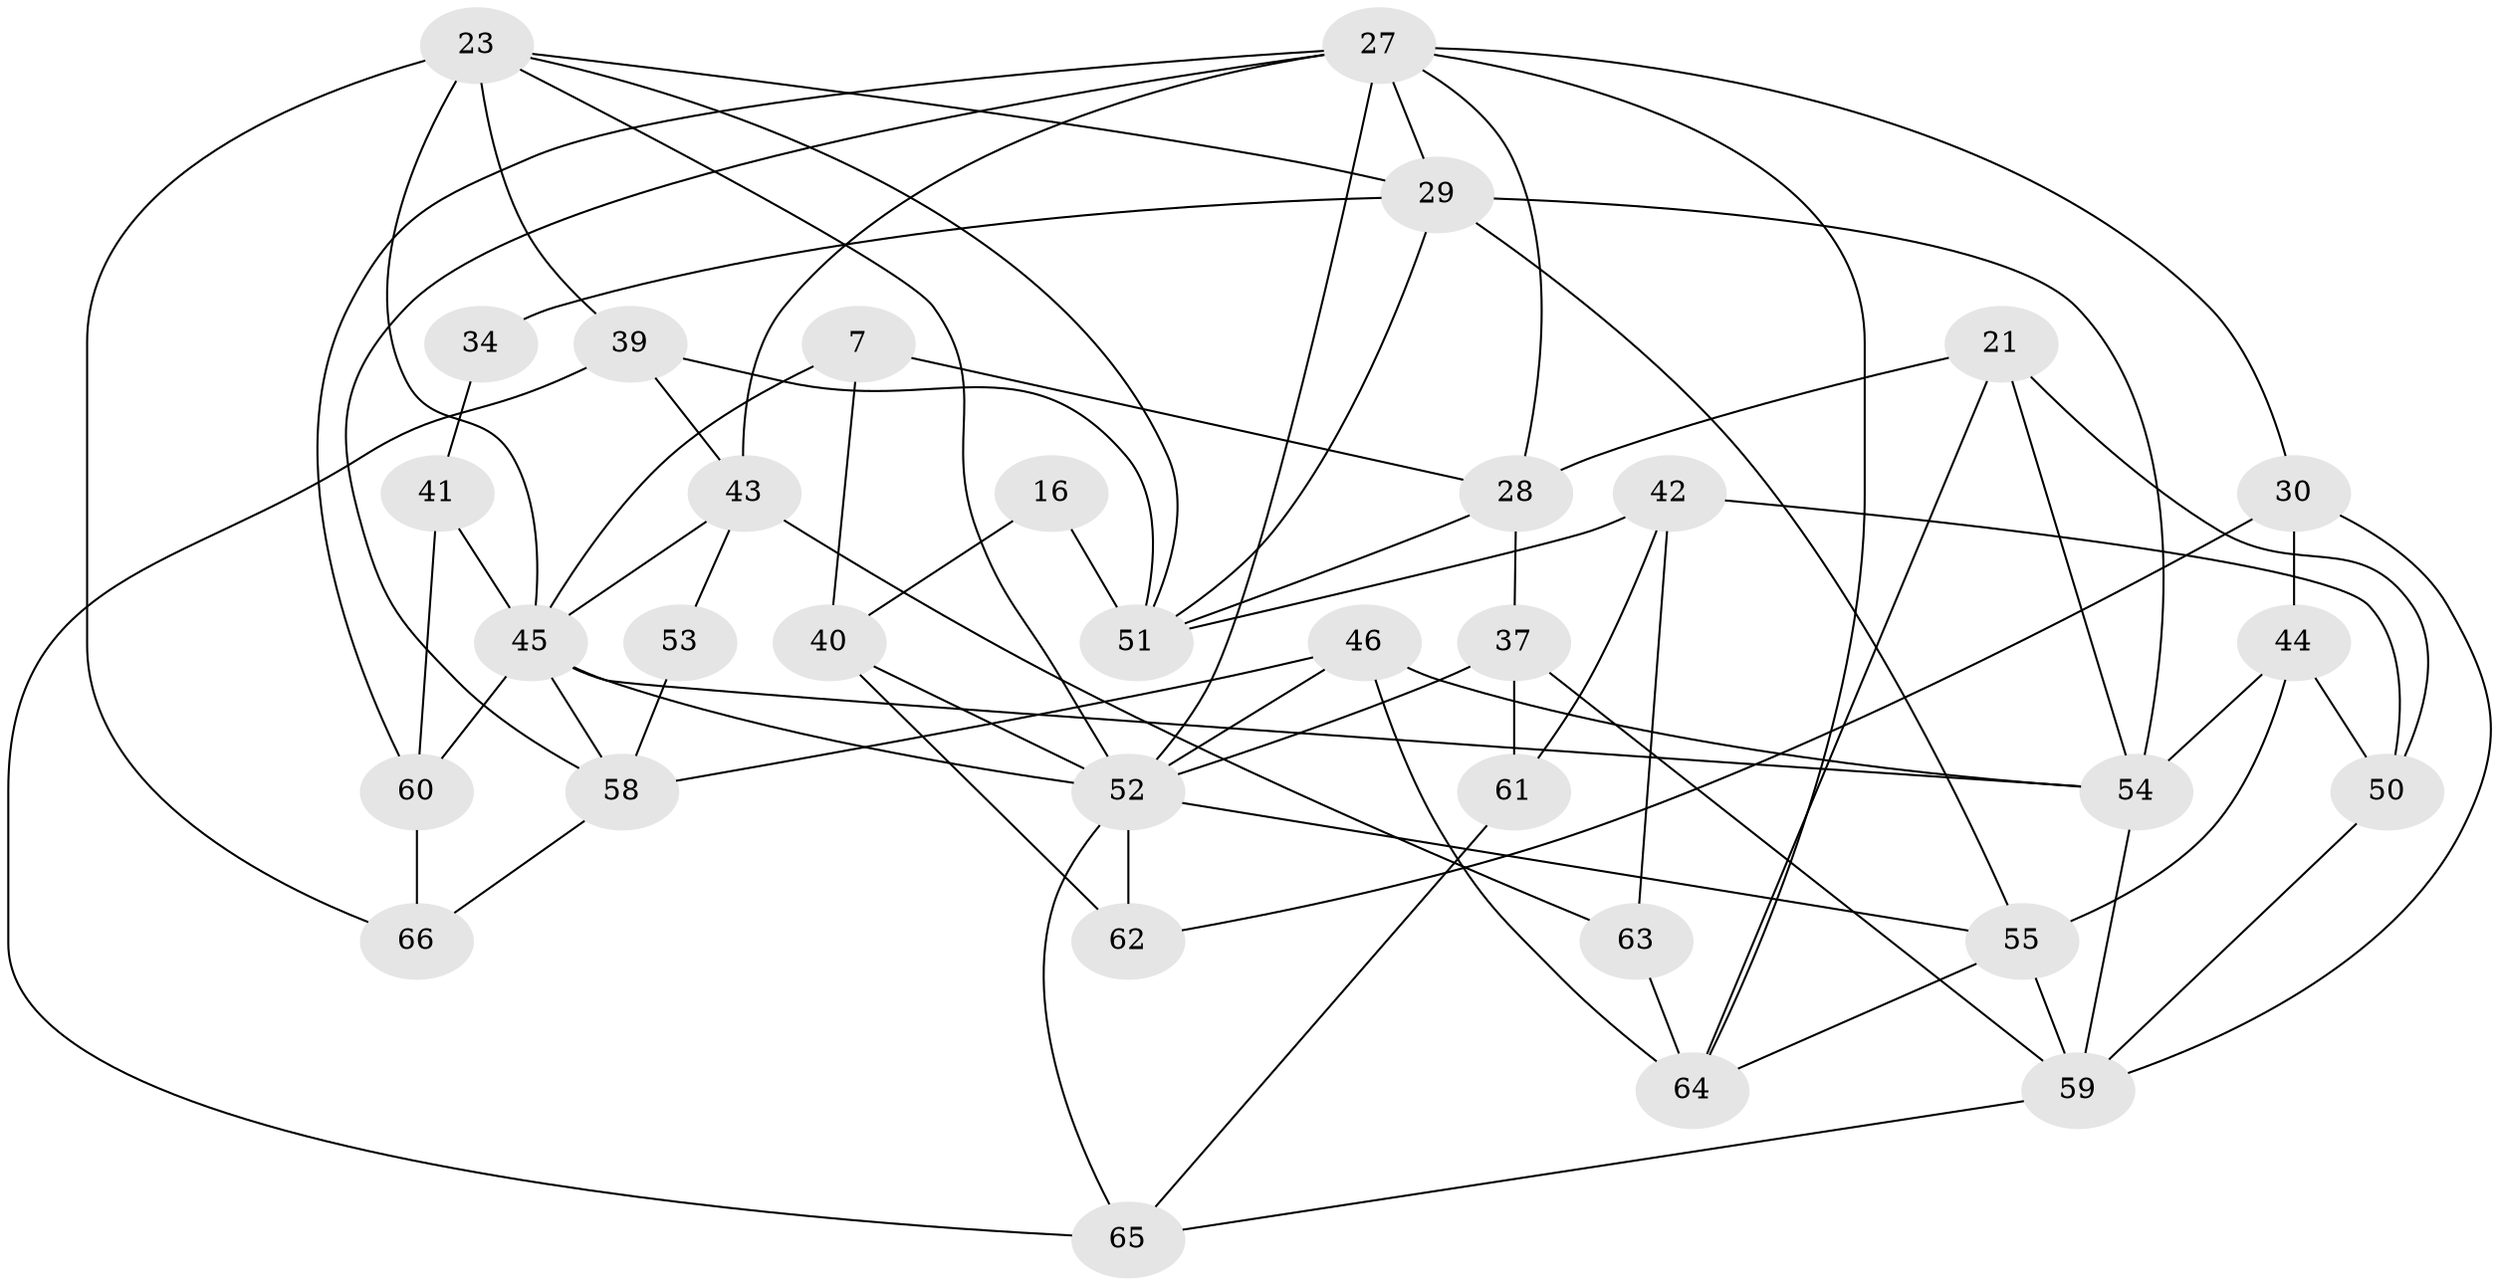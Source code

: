 // original degree distribution, {4: 1.0}
// Generated by graph-tools (version 1.1) at 2025/58/03/09/25 04:58:26]
// undirected, 33 vertices, 74 edges
graph export_dot {
graph [start="1"]
  node [color=gray90,style=filled];
  7;
  16;
  21;
  23 [super="+13"];
  27 [super="+6+22"];
  28 [super="+4"];
  29 [super="+24"];
  30;
  34;
  37 [super="+36"];
  39;
  40 [super="+5"];
  41;
  42;
  43 [super="+38"];
  44;
  45 [super="+32"];
  46;
  50;
  51 [super="+47"];
  52 [super="+8+25+33"];
  53;
  54 [super="+48+49"];
  55 [super="+17"];
  58 [super="+2"];
  59 [super="+56"];
  60 [super="+19"];
  61;
  62 [super="+57"];
  63;
  64 [super="+12"];
  65 [super="+35"];
  66;
  7 -- 28 [weight=2];
  7 -- 40;
  7 -- 45;
  16 -- 51 [weight=2];
  16 -- 40 [weight=2];
  21 -- 64;
  21 -- 54;
  21 -- 50;
  21 -- 28;
  23 -- 66;
  23 -- 51;
  23 -- 45;
  23 -- 29;
  23 -- 52;
  23 -- 39;
  27 -- 60;
  27 -- 64;
  27 -- 43;
  27 -- 58;
  27 -- 28;
  27 -- 30;
  27 -- 29;
  27 -- 52;
  28 -- 51;
  28 -- 37;
  29 -- 55;
  29 -- 34 [weight=3];
  29 -- 51 [weight=2];
  29 -- 54 [weight=2];
  30 -- 44;
  30 -- 59;
  30 -- 62;
  34 -- 41;
  37 -- 61 [weight=2];
  37 -- 52 [weight=2];
  37 -- 59;
  39 -- 43;
  39 -- 51;
  39 -- 65;
  40 -- 62 [weight=2];
  40 -- 52;
  41 -- 60 [weight=2];
  41 -- 45;
  42 -- 50;
  42 -- 61;
  42 -- 63;
  42 -- 51;
  43 -- 53 [weight=2];
  43 -- 63;
  43 -- 45;
  44 -- 50;
  44 -- 54;
  44 -- 55;
  45 -- 52 [weight=3];
  45 -- 54 [weight=3];
  45 -- 58;
  45 -- 60;
  46 -- 58;
  46 -- 64;
  46 -- 52;
  46 -- 54;
  50 -- 59;
  52 -- 62 [weight=3];
  52 -- 65 [weight=2];
  52 -- 55 [weight=2];
  53 -- 58 [weight=2];
  54 -- 59 [weight=2];
  55 -- 64;
  55 -- 59;
  58 -- 66;
  59 -- 65 [weight=2];
  60 -- 66 [weight=2];
  61 -- 65;
  63 -- 64 [weight=2];
}
